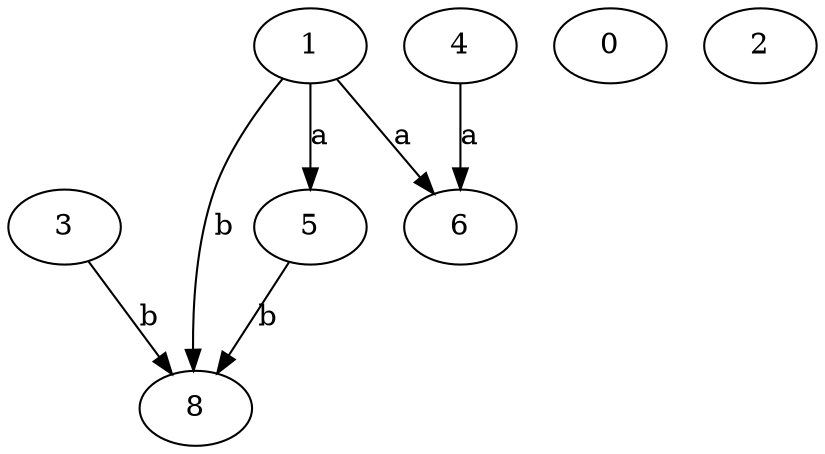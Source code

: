 strict digraph  {
3;
0;
4;
1;
5;
2;
6;
8;
3 -> 8  [label=b];
4 -> 6  [label=a];
1 -> 5  [label=a];
1 -> 6  [label=a];
1 -> 8  [label=b];
5 -> 8  [label=b];
}
